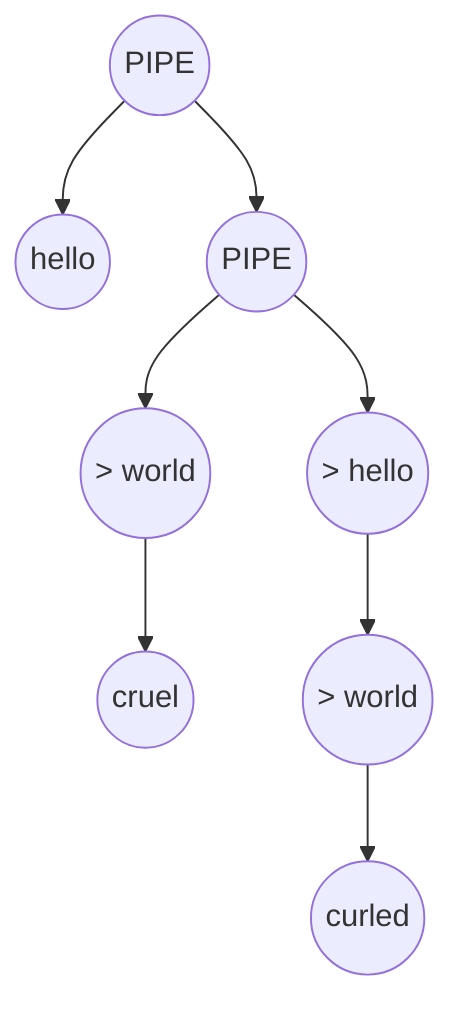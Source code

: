 graph TD
	1((PIPE))
	1-->2
	2((hello))
	1-->3
	3((PIPE))
	3-->4
	4((> world))
	4-->5
	5((cruel))
	3-->6
	6((> hello))
	6-->7
	7((> world))
	7-->8
	8((curled))